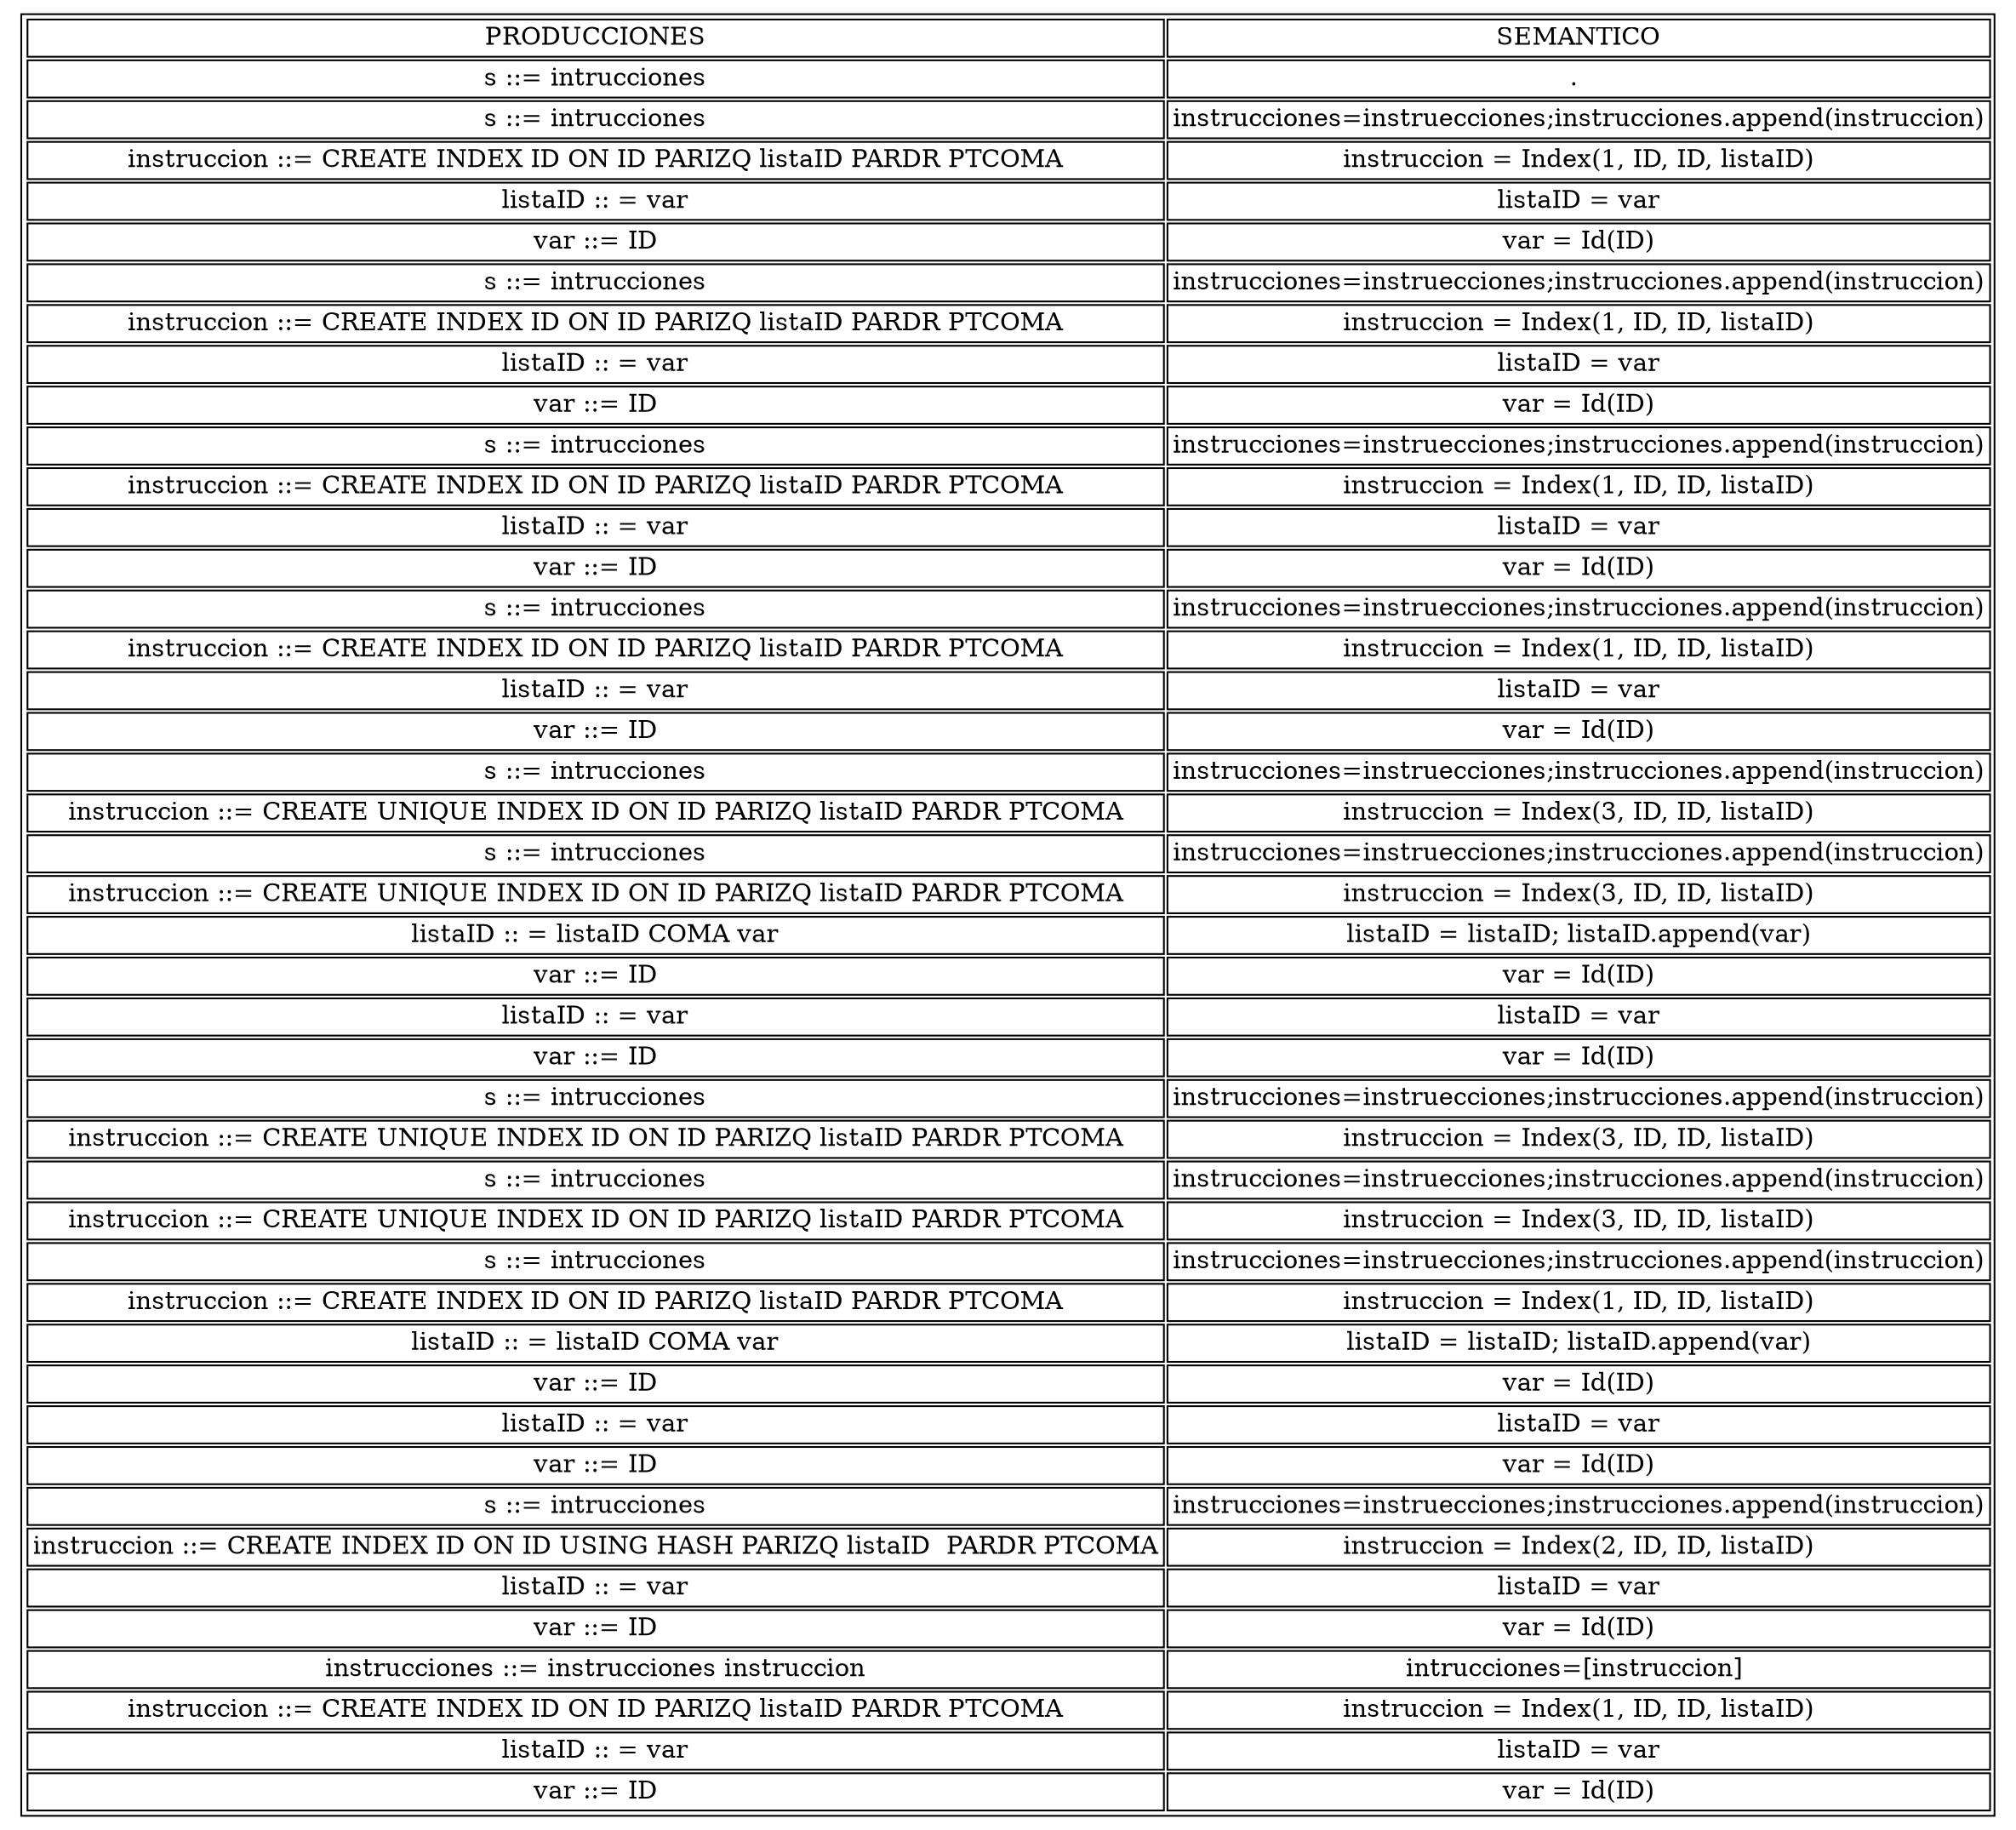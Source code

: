 digraph structs {
	node [shape=plaintext]
stack [label =  <<TABLE><TR>
<TD>PRODUCCIONES</TD>
<TD>SEMANTICO</TD>
</TR><TR>
<TD>s ::= intrucciones</TD>
<TD>. </TD>
</TR><TR>
<TD>s ::= intrucciones</TD>
<TD>instrucciones=instruecciones;instrucciones.append(instruccion)</TD>
</TR><TR>
<TD>instruccion ::= CREATE INDEX ID ON ID PARIZQ listaID PARDR PTCOMA</TD>
<TD>instruccion = Index(1, ID, ID, listaID)</TD>
</TR><TR>
<TD>listaID :: = var</TD>
<TD>listaID = var</TD>
</TR><TR>
<TD>var ::= ID</TD>
<TD>var = Id(ID)</TD>
</TR><TR>
<TD>s ::= intrucciones</TD>
<TD>instrucciones=instruecciones;instrucciones.append(instruccion)</TD>
</TR><TR>
<TD>instruccion ::= CREATE INDEX ID ON ID PARIZQ listaID PARDR PTCOMA</TD>
<TD>instruccion = Index(1, ID, ID, listaID)</TD>
</TR><TR>
<TD>listaID :: = var</TD>
<TD>listaID = var</TD>
</TR><TR>
<TD>var ::= ID</TD>
<TD>var = Id(ID)</TD>
</TR><TR>
<TD>s ::= intrucciones</TD>
<TD>instrucciones=instruecciones;instrucciones.append(instruccion)</TD>
</TR><TR>
<TD>instruccion ::= CREATE INDEX ID ON ID PARIZQ listaID PARDR PTCOMA</TD>
<TD>instruccion = Index(1, ID, ID, listaID)</TD>
</TR><TR>
<TD>listaID :: = var</TD>
<TD>listaID = var</TD>
</TR><TR>
<TD>var ::= ID</TD>
<TD>var = Id(ID)</TD>
</TR><TR>
<TD>s ::= intrucciones</TD>
<TD>instrucciones=instruecciones;instrucciones.append(instruccion)</TD>
</TR><TR>
<TD>instruccion ::= CREATE INDEX ID ON ID PARIZQ listaID PARDR PTCOMA</TD>
<TD>instruccion = Index(1, ID, ID, listaID)</TD>
</TR><TR>
<TD>listaID :: = var</TD>
<TD>listaID = var</TD>
</TR><TR>
<TD>var ::= ID</TD>
<TD>var = Id(ID)</TD>
</TR><TR>
<TD>s ::= intrucciones</TD>
<TD>instrucciones=instruecciones;instrucciones.append(instruccion)</TD>
</TR><TR>
<TD>instruccion ::= CREATE UNIQUE INDEX ID ON ID PARIZQ listaID PARDR PTCOMA</TD>
<TD>instruccion = Index(3, ID, ID, listaID)</TD>
</TR><TR>
<TD>s ::= intrucciones</TD>
<TD>instrucciones=instruecciones;instrucciones.append(instruccion)</TD>
</TR><TR>
<TD>instruccion ::= CREATE UNIQUE INDEX ID ON ID PARIZQ listaID PARDR PTCOMA</TD>
<TD>instruccion = Index(3, ID, ID, listaID)</TD>
</TR><TR>
<TD>listaID :: = listaID COMA var</TD>
<TD>listaID = listaID; listaID.append(var)</TD>
</TR><TR>
<TD>var ::= ID</TD>
<TD>var = Id(ID)</TD>
</TR><TR>
<TD>listaID :: = var</TD>
<TD>listaID = var</TD>
</TR><TR>
<TD>var ::= ID</TD>
<TD>var = Id(ID)</TD>
</TR><TR>
<TD>s ::= intrucciones</TD>
<TD>instrucciones=instruecciones;instrucciones.append(instruccion)</TD>
</TR><TR>
<TD>instruccion ::= CREATE UNIQUE INDEX ID ON ID PARIZQ listaID PARDR PTCOMA</TD>
<TD>instruccion = Index(3, ID, ID, listaID)</TD>
</TR><TR>
<TD>s ::= intrucciones</TD>
<TD>instrucciones=instruecciones;instrucciones.append(instruccion)</TD>
</TR><TR>
<TD>instruccion ::= CREATE UNIQUE INDEX ID ON ID PARIZQ listaID PARDR PTCOMA</TD>
<TD>instruccion = Index(3, ID, ID, listaID)</TD>
</TR><TR>
<TD>s ::= intrucciones</TD>
<TD>instrucciones=instruecciones;instrucciones.append(instruccion)</TD>
</TR><TR>
<TD>instruccion ::= CREATE INDEX ID ON ID PARIZQ listaID PARDR PTCOMA</TD>
<TD>instruccion = Index(1, ID, ID, listaID)</TD>
</TR><TR>
<TD>listaID :: = listaID COMA var</TD>
<TD>listaID = listaID; listaID.append(var)</TD>
</TR><TR>
<TD>var ::= ID</TD>
<TD>var = Id(ID)</TD>
</TR><TR>
<TD>listaID :: = var</TD>
<TD>listaID = var</TD>
</TR><TR>
<TD>var ::= ID</TD>
<TD>var = Id(ID)</TD>
</TR><TR>
<TD>s ::= intrucciones</TD>
<TD>instrucciones=instruecciones;instrucciones.append(instruccion)</TD>
</TR><TR>
<TD>instruccion ::= CREATE INDEX ID ON ID USING HASH PARIZQ listaID  PARDR PTCOMA</TD>
<TD>instruccion = Index(2, ID, ID, listaID)</TD>
</TR><TR>
<TD>listaID :: = var</TD>
<TD>listaID = var</TD>
</TR><TR>
<TD>var ::= ID</TD>
<TD>var = Id(ID)</TD>
</TR><TR>
<TD>instrucciones ::= instrucciones instruccion</TD>
<TD>intrucciones=[instruccion] </TD>
</TR><TR>
<TD>instruccion ::= CREATE INDEX ID ON ID PARIZQ listaID PARDR PTCOMA</TD>
<TD>instruccion = Index(1, ID, ID, listaID)</TD>
</TR><TR>
<TD>listaID :: = var</TD>
<TD>listaID = var</TD>
</TR><TR>
<TD>var ::= ID</TD>
<TD>var = Id(ID)</TD>
</TR></TABLE>>, ];
}
